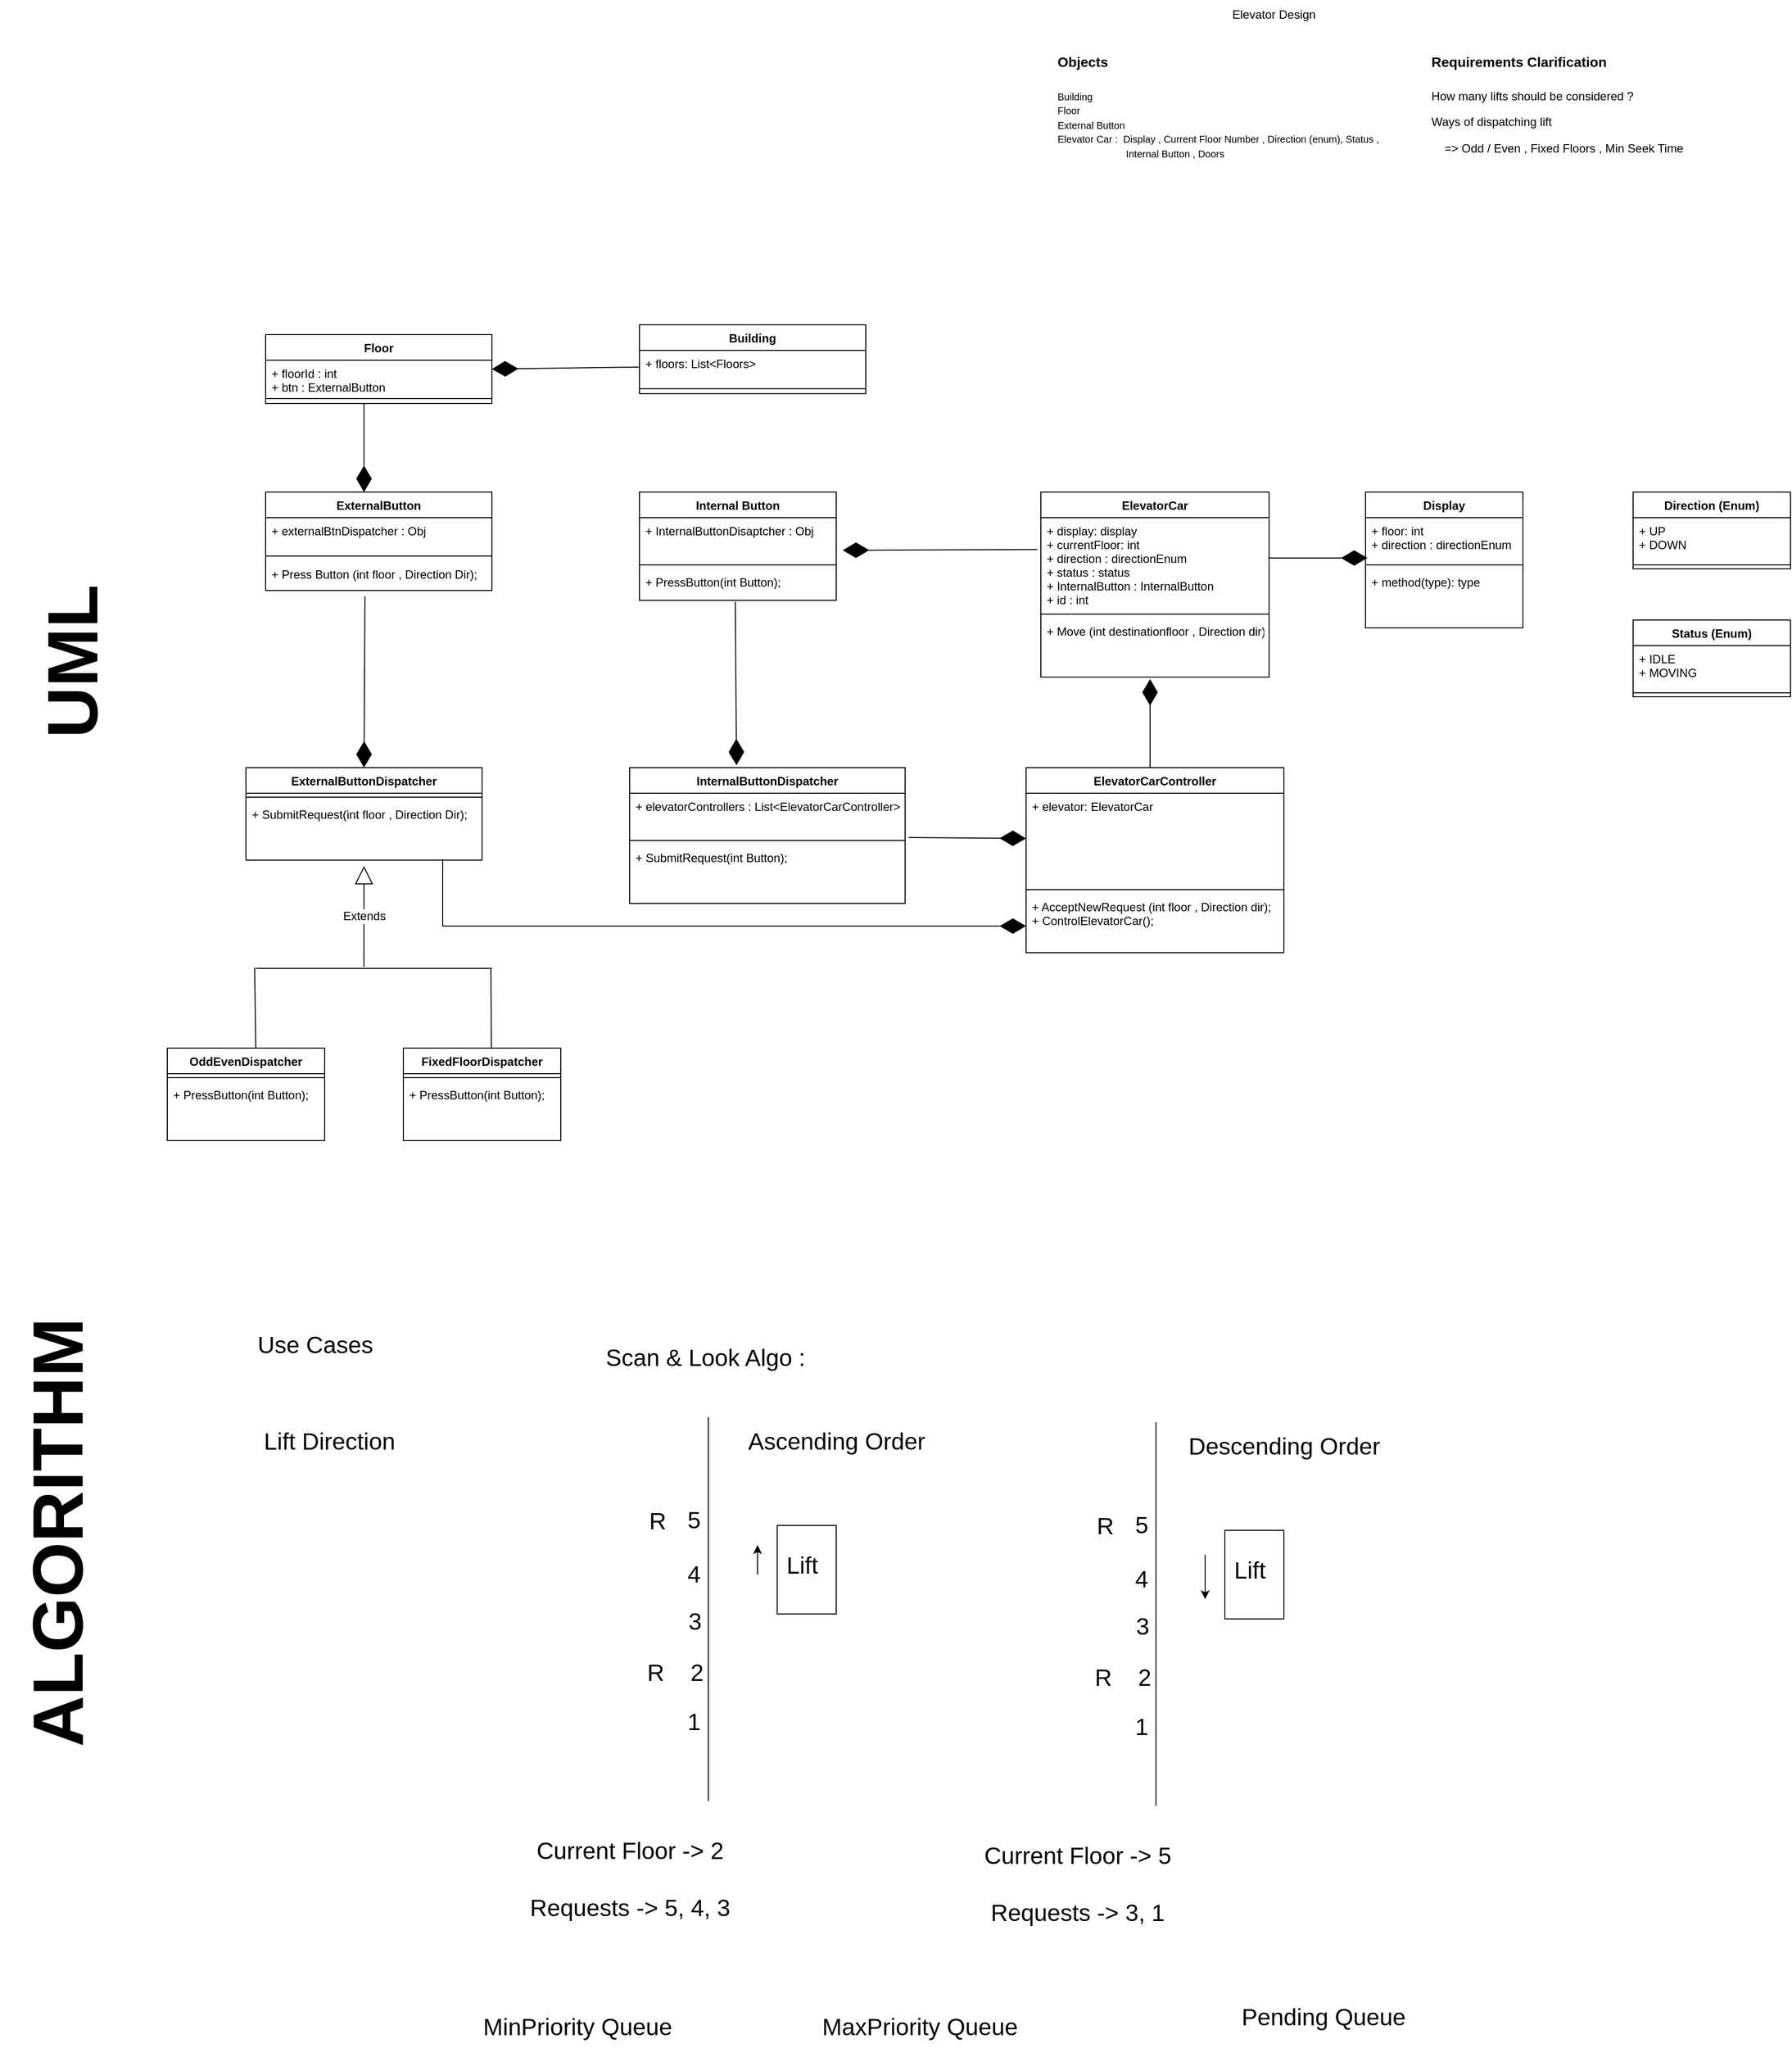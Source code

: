 <mxfile version="20.8.8" type="github">
  <diagram name="Page-1" id="c4acf3e9-155e-7222-9cf6-157b1a14988f">
    <mxGraphModel dx="3924" dy="996" grid="1" gridSize="10" guides="1" tooltips="1" connect="1" arrows="1" fold="1" page="1" pageScale="1" pageWidth="850" pageHeight="1100" background="none" math="0" shadow="0">
      <root>
        <mxCell id="0" />
        <mxCell id="1" parent="0" />
        <mxCell id="nZJ_XerWQQLApMEWjYs8-2" value="Elevator Design" style="text;html=1;strokeColor=none;fillColor=none;align=center;verticalAlign=middle;whiteSpace=wrap;rounded=0;" vertex="1" parent="1">
          <mxGeometry x="300" width="150" height="30" as="geometry" />
        </mxCell>
        <mxCell id="nZJ_XerWQQLApMEWjYs8-3" value="" style="shape=image;html=1;verticalAlign=top;verticalLabelPosition=bottom;labelBackgroundColor=#ffffff;imageAspect=0;aspect=fixed;image=https://cdn4.iconfinder.com/data/icons/aiga-symbol-signs/612/aiga_elevator_bg-128.png" vertex="1" parent="1">
          <mxGeometry x="70" y="40" width="58" height="58" as="geometry" />
        </mxCell>
        <mxCell id="nZJ_XerWQQLApMEWjYs8-4" value="&lt;h1&gt;&lt;font style=&quot;font-size: 14px;&quot;&gt;Requirements Clarification&lt;/font&gt;&lt;/h1&gt;&lt;p&gt;&lt;font style=&quot;font-size: 12px;&quot;&gt;How many lifts should be considered ?&lt;/font&gt;&lt;/p&gt;&lt;p&gt;&lt;font style=&quot;font-size: 12px;&quot;&gt;Ways of dispatching lift&amp;nbsp;&lt;/font&gt;&lt;/p&gt;&lt;p&gt;&lt;font style=&quot;font-size: 12px;&quot;&gt;&amp;nbsp; &amp;nbsp; =&amp;gt; Odd / Even , Fixed Floors ,&amp;nbsp;&lt;span style=&quot;background-color: initial;&quot;&gt;Min Seek Time&lt;/span&gt;&lt;/font&gt;&lt;/p&gt;&lt;p&gt;&amp;nbsp;&lt;/p&gt;&lt;p&gt;&lt;br&gt;&lt;/p&gt;&lt;p&gt;&lt;br&gt;&lt;/p&gt;" style="text;html=1;strokeColor=none;fillColor=none;spacing=5;spacingTop=-20;whiteSpace=wrap;overflow=hidden;rounded=0;" vertex="1" parent="1">
          <mxGeometry x="530" y="40" width="310" height="200" as="geometry" />
        </mxCell>
        <mxCell id="nZJ_XerWQQLApMEWjYs8-9" value="&lt;h1&gt;&lt;span style=&quot;background-color: initial;&quot;&gt;&lt;font style=&quot;font-size: 14px;&quot;&gt;Objects&amp;nbsp;&lt;/font&gt;&lt;/span&gt;&lt;/h1&gt;&lt;div&gt;&lt;span style=&quot;background-color: initial;&quot;&gt;&lt;font style=&quot;font-size: 10px;&quot;&gt;Building&amp;nbsp;&lt;/font&gt;&lt;/span&gt;&lt;/div&gt;&lt;div&gt;&lt;span style=&quot;background-color: initial;&quot;&gt;&lt;font style=&quot;font-size: 10px;&quot;&gt;Floor&lt;/font&gt;&lt;/span&gt;&lt;/div&gt;&lt;div&gt;&lt;span style=&quot;background-color: initial;&quot;&gt;&lt;font style=&quot;font-size: 10px;&quot;&gt;External Button&lt;/font&gt;&lt;/span&gt;&lt;/div&gt;&lt;div&gt;&lt;span style=&quot;background-color: initial;&quot;&gt;&lt;font style=&quot;font-size: 10px;&quot;&gt;Elevator Car :&amp;nbsp; Display , Current Floor Number , Direction (enum), Status ,&amp;nbsp; &amp;nbsp; &amp;nbsp; &amp;nbsp; &amp;nbsp; &amp;nbsp; &amp;nbsp; &amp;nbsp; &amp;nbsp; &amp;nbsp; &amp;nbsp; &amp;nbsp; &amp;nbsp; &amp;nbsp; &amp;nbsp; &amp;nbsp;Internal Button , Doors&lt;/font&gt;&lt;/span&gt;&lt;/div&gt;&lt;div&gt;&lt;span style=&quot;background-color: initial;&quot;&gt;&lt;font style=&quot;font-size: 10px;&quot;&gt;&lt;br&gt;&lt;/font&gt;&lt;/span&gt;&lt;/div&gt;" style="text;html=1;strokeColor=none;fillColor=none;spacing=5;spacingTop=-20;whiteSpace=wrap;overflow=hidden;rounded=0;" vertex="1" parent="1">
          <mxGeometry x="150" y="40" width="350" height="130" as="geometry" />
        </mxCell>
        <mxCell id="nZJ_XerWQQLApMEWjYs8-10" value="Display" style="swimlane;fontStyle=1;align=center;verticalAlign=top;childLayout=stackLayout;horizontal=1;startSize=26;horizontalStack=0;resizeParent=1;resizeParentMax=0;resizeLast=0;collapsible=1;marginBottom=0;fontSize=12;" vertex="1" parent="1">
          <mxGeometry x="468" y="500" width="160" height="138" as="geometry" />
        </mxCell>
        <mxCell id="nZJ_XerWQQLApMEWjYs8-11" value="+ floor: int&#xa;+ direction : directionEnum" style="text;strokeColor=none;fillColor=none;align=left;verticalAlign=top;spacingLeft=4;spacingRight=4;overflow=hidden;rotatable=0;points=[[0,0.5],[1,0.5]];portConstraint=eastwest;fontSize=12;" vertex="1" parent="nZJ_XerWQQLApMEWjYs8-10">
          <mxGeometry y="26" width="160" height="44" as="geometry" />
        </mxCell>
        <mxCell id="nZJ_XerWQQLApMEWjYs8-12" value="" style="line;strokeWidth=1;fillColor=none;align=left;verticalAlign=middle;spacingTop=-1;spacingLeft=3;spacingRight=3;rotatable=0;labelPosition=right;points=[];portConstraint=eastwest;strokeColor=inherit;fontSize=12;" vertex="1" parent="nZJ_XerWQQLApMEWjYs8-10">
          <mxGeometry y="70" width="160" height="8" as="geometry" />
        </mxCell>
        <mxCell id="nZJ_XerWQQLApMEWjYs8-13" value="+ method(type): type" style="text;strokeColor=none;fillColor=none;align=left;verticalAlign=top;spacingLeft=4;spacingRight=4;overflow=hidden;rotatable=0;points=[[0,0.5],[1,0.5]];portConstraint=eastwest;fontSize=12;" vertex="1" parent="nZJ_XerWQQLApMEWjYs8-10">
          <mxGeometry y="78" width="160" height="60" as="geometry" />
        </mxCell>
        <mxCell id="nZJ_XerWQQLApMEWjYs8-14" value="ElevatorCar" style="swimlane;fontStyle=1;align=center;verticalAlign=top;childLayout=stackLayout;horizontal=1;startSize=26;horizontalStack=0;resizeParent=1;resizeParentMax=0;resizeLast=0;collapsible=1;marginBottom=0;fontSize=12;" vertex="1" parent="1">
          <mxGeometry x="138" y="500" width="232" height="188" as="geometry" />
        </mxCell>
        <mxCell id="nZJ_XerWQQLApMEWjYs8-15" value="+ display: display&#xa;+ currentFloor: int&#xa;+ direction : directionEnum&#xa;+ status : status&#xa;+ InternalButton : InternalButton&#xa;+ id : int&#xa;" style="text;strokeColor=none;fillColor=none;align=left;verticalAlign=top;spacingLeft=4;spacingRight=4;overflow=hidden;rotatable=0;points=[[0,0.5],[1,0.5]];portConstraint=eastwest;fontSize=12;" vertex="1" parent="nZJ_XerWQQLApMEWjYs8-14">
          <mxGeometry y="26" width="232" height="94" as="geometry" />
        </mxCell>
        <mxCell id="nZJ_XerWQQLApMEWjYs8-16" value="" style="line;strokeWidth=1;fillColor=none;align=left;verticalAlign=middle;spacingTop=-1;spacingLeft=3;spacingRight=3;rotatable=0;labelPosition=right;points=[];portConstraint=eastwest;strokeColor=inherit;fontSize=12;" vertex="1" parent="nZJ_XerWQQLApMEWjYs8-14">
          <mxGeometry y="120" width="232" height="8" as="geometry" />
        </mxCell>
        <mxCell id="nZJ_XerWQQLApMEWjYs8-17" value="+ Move (int destinationfloor , Direction dir)" style="text;strokeColor=none;fillColor=none;align=left;verticalAlign=top;spacingLeft=4;spacingRight=4;overflow=hidden;rotatable=0;points=[[0,0.5],[1,0.5]];portConstraint=eastwest;fontSize=12;" vertex="1" parent="nZJ_XerWQQLApMEWjYs8-14">
          <mxGeometry y="128" width="232" height="60" as="geometry" />
        </mxCell>
        <mxCell id="nZJ_XerWQQLApMEWjYs8-20" value="Direction (Enum)" style="swimlane;fontStyle=1;align=center;verticalAlign=top;childLayout=stackLayout;horizontal=1;startSize=26;horizontalStack=0;resizeParent=1;resizeParentMax=0;resizeLast=0;collapsible=1;marginBottom=0;fontSize=12;" vertex="1" parent="1">
          <mxGeometry x="740" y="500" width="160" height="78" as="geometry" />
        </mxCell>
        <mxCell id="nZJ_XerWQQLApMEWjYs8-21" value="+ UP&#xa;+ DOWN" style="text;strokeColor=none;fillColor=none;align=left;verticalAlign=top;spacingLeft=4;spacingRight=4;overflow=hidden;rotatable=0;points=[[0,0.5],[1,0.5]];portConstraint=eastwest;fontSize=12;" vertex="1" parent="nZJ_XerWQQLApMEWjYs8-20">
          <mxGeometry y="26" width="160" height="44" as="geometry" />
        </mxCell>
        <mxCell id="nZJ_XerWQQLApMEWjYs8-22" value="" style="line;strokeWidth=1;fillColor=none;align=left;verticalAlign=middle;spacingTop=-1;spacingLeft=3;spacingRight=3;rotatable=0;labelPosition=right;points=[];portConstraint=eastwest;strokeColor=inherit;fontSize=12;" vertex="1" parent="nZJ_XerWQQLApMEWjYs8-20">
          <mxGeometry y="70" width="160" height="8" as="geometry" />
        </mxCell>
        <mxCell id="nZJ_XerWQQLApMEWjYs8-24" value="Status (Enum)" style="swimlane;fontStyle=1;align=center;verticalAlign=top;childLayout=stackLayout;horizontal=1;startSize=26;horizontalStack=0;resizeParent=1;resizeParentMax=0;resizeLast=0;collapsible=1;marginBottom=0;fontSize=12;" vertex="1" parent="1">
          <mxGeometry x="740" y="630" width="160" height="78" as="geometry" />
        </mxCell>
        <mxCell id="nZJ_XerWQQLApMEWjYs8-25" value="+ IDLE&#xa;+ MOVING" style="text;strokeColor=none;fillColor=none;align=left;verticalAlign=top;spacingLeft=4;spacingRight=4;overflow=hidden;rotatable=0;points=[[0,0.5],[1,0.5]];portConstraint=eastwest;fontSize=12;" vertex="1" parent="nZJ_XerWQQLApMEWjYs8-24">
          <mxGeometry y="26" width="160" height="44" as="geometry" />
        </mxCell>
        <mxCell id="nZJ_XerWQQLApMEWjYs8-26" value="" style="line;strokeWidth=1;fillColor=none;align=left;verticalAlign=middle;spacingTop=-1;spacingLeft=3;spacingRight=3;rotatable=0;labelPosition=right;points=[];portConstraint=eastwest;strokeColor=inherit;fontSize=12;" vertex="1" parent="nZJ_XerWQQLApMEWjYs8-24">
          <mxGeometry y="70" width="160" height="8" as="geometry" />
        </mxCell>
        <mxCell id="nZJ_XerWQQLApMEWjYs8-27" value="Internal Button" style="swimlane;fontStyle=1;align=center;verticalAlign=top;childLayout=stackLayout;horizontal=1;startSize=26;horizontalStack=0;resizeParent=1;resizeParentMax=0;resizeLast=0;collapsible=1;marginBottom=0;fontSize=12;" vertex="1" parent="1">
          <mxGeometry x="-270" y="500" width="200" height="110" as="geometry" />
        </mxCell>
        <mxCell id="nZJ_XerWQQLApMEWjYs8-28" value="+ InternalButtonDisaptcher : Obj" style="text;strokeColor=none;fillColor=none;align=left;verticalAlign=top;spacingLeft=4;spacingRight=4;overflow=hidden;rotatable=0;points=[[0,0.5],[1,0.5]];portConstraint=eastwest;fontSize=12;" vertex="1" parent="nZJ_XerWQQLApMEWjYs8-27">
          <mxGeometry y="26" width="200" height="44" as="geometry" />
        </mxCell>
        <mxCell id="nZJ_XerWQQLApMEWjYs8-29" value="" style="line;strokeWidth=1;fillColor=none;align=left;verticalAlign=middle;spacingTop=-1;spacingLeft=3;spacingRight=3;rotatable=0;labelPosition=right;points=[];portConstraint=eastwest;strokeColor=inherit;fontSize=12;" vertex="1" parent="nZJ_XerWQQLApMEWjYs8-27">
          <mxGeometry y="70" width="200" height="8" as="geometry" />
        </mxCell>
        <mxCell id="nZJ_XerWQQLApMEWjYs8-30" value="+ PressButton(int Button);" style="text;strokeColor=none;fillColor=none;align=left;verticalAlign=top;spacingLeft=4;spacingRight=4;overflow=hidden;rotatable=0;points=[[0,0.5],[1,0.5]];portConstraint=eastwest;fontSize=12;" vertex="1" parent="nZJ_XerWQQLApMEWjYs8-27">
          <mxGeometry y="78" width="200" height="32" as="geometry" />
        </mxCell>
        <mxCell id="nZJ_XerWQQLApMEWjYs8-19" value="" style="endArrow=diamondThin;endFill=1;endSize=24;html=1;rounded=0;fontSize=12;" edge="1" parent="1">
          <mxGeometry width="160" relative="1" as="geometry">
            <mxPoint x="369" y="567" as="sourcePoint" />
            <mxPoint x="470" y="567" as="targetPoint" />
          </mxGeometry>
        </mxCell>
        <mxCell id="nZJ_XerWQQLApMEWjYs8-31" value="" style="endArrow=diamondThin;endFill=1;endSize=24;html=1;rounded=0;fontSize=12;exitX=-0.015;exitY=0.344;exitDx=0;exitDy=0;exitPerimeter=0;entryX=1.033;entryY=0.754;entryDx=0;entryDy=0;entryPerimeter=0;" edge="1" parent="1" source="nZJ_XerWQQLApMEWjYs8-15" target="nZJ_XerWQQLApMEWjYs8-28">
          <mxGeometry width="160" relative="1" as="geometry">
            <mxPoint x="130" y="510" as="sourcePoint" />
            <mxPoint x="10" y="558" as="targetPoint" />
          </mxGeometry>
        </mxCell>
        <mxCell id="nZJ_XerWQQLApMEWjYs8-32" value="ElevatorCarController" style="swimlane;fontStyle=1;align=center;verticalAlign=top;childLayout=stackLayout;horizontal=1;startSize=26;horizontalStack=0;resizeParent=1;resizeParentMax=0;resizeLast=0;collapsible=1;marginBottom=0;fontSize=12;" vertex="1" parent="1">
          <mxGeometry x="123" y="780" width="262" height="188" as="geometry" />
        </mxCell>
        <mxCell id="nZJ_XerWQQLApMEWjYs8-33" value="+ elevator: ElevatorCar&#xa;&#xa;" style="text;strokeColor=none;fillColor=none;align=left;verticalAlign=top;spacingLeft=4;spacingRight=4;overflow=hidden;rotatable=0;points=[[0,0.5],[1,0.5]];portConstraint=eastwest;fontSize=12;" vertex="1" parent="nZJ_XerWQQLApMEWjYs8-32">
          <mxGeometry y="26" width="262" height="94" as="geometry" />
        </mxCell>
        <mxCell id="nZJ_XerWQQLApMEWjYs8-34" value="" style="line;strokeWidth=1;fillColor=none;align=left;verticalAlign=middle;spacingTop=-1;spacingLeft=3;spacingRight=3;rotatable=0;labelPosition=right;points=[];portConstraint=eastwest;strokeColor=inherit;fontSize=12;" vertex="1" parent="nZJ_XerWQQLApMEWjYs8-32">
          <mxGeometry y="120" width="262" height="8" as="geometry" />
        </mxCell>
        <mxCell id="nZJ_XerWQQLApMEWjYs8-35" value="+ AcceptNewRequest (int floor , Direction dir);&#xa;+ ControlElevatorCar();" style="text;strokeColor=none;fillColor=none;align=left;verticalAlign=top;spacingLeft=4;spacingRight=4;overflow=hidden;rotatable=0;points=[[0,0.5],[1,0.5]];portConstraint=eastwest;fontSize=12;" vertex="1" parent="nZJ_XerWQQLApMEWjYs8-32">
          <mxGeometry y="128" width="262" height="60" as="geometry" />
        </mxCell>
        <mxCell id="nZJ_XerWQQLApMEWjYs8-37" value="" style="endArrow=diamondThin;endFill=1;endSize=24;html=1;rounded=0;fontSize=12;" edge="1" parent="1">
          <mxGeometry width="160" relative="1" as="geometry">
            <mxPoint x="249" y="780" as="sourcePoint" />
            <mxPoint x="249" y="690" as="targetPoint" />
          </mxGeometry>
        </mxCell>
        <mxCell id="nZJ_XerWQQLApMEWjYs8-38" value="ExternalButtonDispatcher" style="swimlane;fontStyle=1;align=center;verticalAlign=top;childLayout=stackLayout;horizontal=1;startSize=26;horizontalStack=0;resizeParent=1;resizeParentMax=0;resizeLast=0;collapsible=1;marginBottom=0;fontSize=12;" vertex="1" parent="1">
          <mxGeometry x="-670" y="780" width="240" height="94" as="geometry" />
        </mxCell>
        <mxCell id="nZJ_XerWQQLApMEWjYs8-40" value="" style="line;strokeWidth=1;fillColor=none;align=left;verticalAlign=middle;spacingTop=-1;spacingLeft=3;spacingRight=3;rotatable=0;labelPosition=right;points=[];portConstraint=eastwest;strokeColor=inherit;fontSize=12;" vertex="1" parent="nZJ_XerWQQLApMEWjYs8-38">
          <mxGeometry y="26" width="240" height="8" as="geometry" />
        </mxCell>
        <mxCell id="nZJ_XerWQQLApMEWjYs8-41" value="+ SubmitRequest(int floor , Direction Dir);" style="text;strokeColor=none;fillColor=none;align=left;verticalAlign=top;spacingLeft=4;spacingRight=4;overflow=hidden;rotatable=0;points=[[0,0.5],[1,0.5]];portConstraint=eastwest;fontSize=12;" vertex="1" parent="nZJ_XerWQQLApMEWjYs8-38">
          <mxGeometry y="34" width="240" height="60" as="geometry" />
        </mxCell>
        <mxCell id="nZJ_XerWQQLApMEWjYs8-42" value="InternalButtonDispatcher" style="swimlane;fontStyle=1;align=center;verticalAlign=top;childLayout=stackLayout;horizontal=1;startSize=26;horizontalStack=0;resizeParent=1;resizeParentMax=0;resizeLast=0;collapsible=1;marginBottom=0;fontSize=12;" vertex="1" parent="1">
          <mxGeometry x="-280" y="780" width="280" height="138" as="geometry" />
        </mxCell>
        <mxCell id="nZJ_XerWQQLApMEWjYs8-43" value="+ elevatorControllers : List&lt;ElevatorCarController&gt;&#xa;" style="text;strokeColor=none;fillColor=none;align=left;verticalAlign=top;spacingLeft=4;spacingRight=4;overflow=hidden;rotatable=0;points=[[0,0.5],[1,0.5]];portConstraint=eastwest;fontSize=12;" vertex="1" parent="nZJ_XerWQQLApMEWjYs8-42">
          <mxGeometry y="26" width="280" height="44" as="geometry" />
        </mxCell>
        <mxCell id="nZJ_XerWQQLApMEWjYs8-44" value="" style="line;strokeWidth=1;fillColor=none;align=left;verticalAlign=middle;spacingTop=-1;spacingLeft=3;spacingRight=3;rotatable=0;labelPosition=right;points=[];portConstraint=eastwest;strokeColor=inherit;fontSize=12;" vertex="1" parent="nZJ_XerWQQLApMEWjYs8-42">
          <mxGeometry y="70" width="280" height="8" as="geometry" />
        </mxCell>
        <mxCell id="nZJ_XerWQQLApMEWjYs8-45" value="+ SubmitRequest(int Button);" style="text;strokeColor=none;fillColor=none;align=left;verticalAlign=top;spacingLeft=4;spacingRight=4;overflow=hidden;rotatable=0;points=[[0,0.5],[1,0.5]];portConstraint=eastwest;fontSize=12;" vertex="1" parent="nZJ_XerWQQLApMEWjYs8-42">
          <mxGeometry y="78" width="280" height="60" as="geometry" />
        </mxCell>
        <mxCell id="nZJ_XerWQQLApMEWjYs8-46" value="" style="endArrow=diamondThin;endFill=1;endSize=24;html=1;rounded=0;fontSize=12;exitX=1.013;exitY=1.023;exitDx=0;exitDy=0;exitPerimeter=0;" edge="1" parent="1" source="nZJ_XerWQQLApMEWjYs8-43" target="nZJ_XerWQQLApMEWjYs8-33">
          <mxGeometry width="160" relative="1" as="geometry">
            <mxPoint x="259" y="790" as="sourcePoint" />
            <mxPoint x="259" y="700" as="targetPoint" />
          </mxGeometry>
        </mxCell>
        <mxCell id="nZJ_XerWQQLApMEWjYs8-47" value="" style="endArrow=diamondThin;endFill=1;endSize=24;html=1;rounded=0;fontSize=12;exitX=0.487;exitY=1.047;exitDx=0;exitDy=0;exitPerimeter=0;entryX=0.388;entryY=-0.017;entryDx=0;entryDy=0;entryPerimeter=0;" edge="1" parent="1" source="nZJ_XerWQQLApMEWjYs8-30" target="nZJ_XerWQQLApMEWjYs8-42">
          <mxGeometry width="160" relative="1" as="geometry">
            <mxPoint x="-6.36" y="860.012" as="sourcePoint" />
            <mxPoint x="133" y="861.552" as="targetPoint" />
          </mxGeometry>
        </mxCell>
        <mxCell id="nZJ_XerWQQLApMEWjYs8-48" value="OddEvenDispatcher" style="swimlane;fontStyle=1;align=center;verticalAlign=top;childLayout=stackLayout;horizontal=1;startSize=26;horizontalStack=0;resizeParent=1;resizeParentMax=0;resizeLast=0;collapsible=1;marginBottom=0;fontSize=12;" vertex="1" parent="1">
          <mxGeometry x="-750" y="1065" width="160" height="94" as="geometry" />
        </mxCell>
        <mxCell id="nZJ_XerWQQLApMEWjYs8-50" value="" style="line;strokeWidth=1;fillColor=none;align=left;verticalAlign=middle;spacingTop=-1;spacingLeft=3;spacingRight=3;rotatable=0;labelPosition=right;points=[];portConstraint=eastwest;strokeColor=inherit;fontSize=12;" vertex="1" parent="nZJ_XerWQQLApMEWjYs8-48">
          <mxGeometry y="26" width="160" height="8" as="geometry" />
        </mxCell>
        <mxCell id="nZJ_XerWQQLApMEWjYs8-51" value="+ PressButton(int Button);" style="text;strokeColor=none;fillColor=none;align=left;verticalAlign=top;spacingLeft=4;spacingRight=4;overflow=hidden;rotatable=0;points=[[0,0.5],[1,0.5]];portConstraint=eastwest;fontSize=12;" vertex="1" parent="nZJ_XerWQQLApMEWjYs8-48">
          <mxGeometry y="34" width="160" height="60" as="geometry" />
        </mxCell>
        <mxCell id="nZJ_XerWQQLApMEWjYs8-52" value="FixedFloorDispatcher" style="swimlane;fontStyle=1;align=center;verticalAlign=top;childLayout=stackLayout;horizontal=1;startSize=26;horizontalStack=0;resizeParent=1;resizeParentMax=0;resizeLast=0;collapsible=1;marginBottom=0;fontSize=12;" vertex="1" parent="1">
          <mxGeometry x="-510" y="1065" width="160" height="94" as="geometry" />
        </mxCell>
        <mxCell id="nZJ_XerWQQLApMEWjYs8-54" value="" style="line;strokeWidth=1;fillColor=none;align=left;verticalAlign=middle;spacingTop=-1;spacingLeft=3;spacingRight=3;rotatable=0;labelPosition=right;points=[];portConstraint=eastwest;strokeColor=inherit;fontSize=12;" vertex="1" parent="nZJ_XerWQQLApMEWjYs8-52">
          <mxGeometry y="26" width="160" height="8" as="geometry" />
        </mxCell>
        <mxCell id="nZJ_XerWQQLApMEWjYs8-55" value="+ PressButton(int Button);" style="text;strokeColor=none;fillColor=none;align=left;verticalAlign=top;spacingLeft=4;spacingRight=4;overflow=hidden;rotatable=0;points=[[0,0.5],[1,0.5]];portConstraint=eastwest;fontSize=12;" vertex="1" parent="nZJ_XerWQQLApMEWjYs8-52">
          <mxGeometry y="34" width="160" height="60" as="geometry" />
        </mxCell>
        <mxCell id="nZJ_XerWQQLApMEWjYs8-59" value="" style="line;strokeWidth=1;fillColor=none;align=left;verticalAlign=middle;spacingTop=-1;spacingLeft=3;spacingRight=3;rotatable=0;labelPosition=right;points=[];portConstraint=eastwest;strokeColor=inherit;fontSize=12;" vertex="1" parent="1">
          <mxGeometry x="-660" y="980" width="240" height="8" as="geometry" />
        </mxCell>
        <mxCell id="nZJ_XerWQQLApMEWjYs8-63" value="" style="endArrow=none;html=1;rounded=0;fontSize=12;entryX=-0.005;entryY=0.412;entryDx=0;entryDy=0;entryPerimeter=0;" edge="1" parent="1" target="nZJ_XerWQQLApMEWjYs8-59">
          <mxGeometry width="50" height="50" relative="1" as="geometry">
            <mxPoint x="-660" y="1065" as="sourcePoint" />
            <mxPoint x="-660" y="995" as="targetPoint" />
          </mxGeometry>
        </mxCell>
        <mxCell id="nZJ_XerWQQLApMEWjYs8-64" value="" style="endArrow=none;html=1;rounded=0;fontSize=12;exitX=0.559;exitY=0.009;exitDx=0;exitDy=0;exitPerimeter=0;" edge="1" parent="1" source="nZJ_XerWQQLApMEWjYs8-52">
          <mxGeometry width="50" height="50" relative="1" as="geometry">
            <mxPoint x="-650.0" y="1075" as="sourcePoint" />
            <mxPoint x="-421" y="984" as="targetPoint" />
          </mxGeometry>
        </mxCell>
        <mxCell id="nZJ_XerWQQLApMEWjYs8-65" value="Extends" style="endArrow=block;endSize=16;endFill=0;html=1;rounded=0;fontSize=12;exitX=0.458;exitY=0.319;exitDx=0;exitDy=0;exitPerimeter=0;" edge="1" parent="1" source="nZJ_XerWQQLApMEWjYs8-59">
          <mxGeometry width="160" relative="1" as="geometry">
            <mxPoint x="-148" y="1140" as="sourcePoint" />
            <mxPoint x="-550" y="880" as="targetPoint" />
          </mxGeometry>
        </mxCell>
        <mxCell id="nZJ_XerWQQLApMEWjYs8-66" value="" style="endArrow=diamondThin;endFill=1;endSize=24;html=1;rounded=0;fontSize=12;entryX=0;entryY=0.5;entryDx=0;entryDy=0;" edge="1" parent="1">
          <mxGeometry width="160" relative="1" as="geometry">
            <mxPoint x="-470" y="873" as="sourcePoint" />
            <mxPoint x="123" y="941" as="targetPoint" />
            <Array as="points">
              <mxPoint x="-470" y="941" />
            </Array>
          </mxGeometry>
        </mxCell>
        <mxCell id="nZJ_XerWQQLApMEWjYs8-67" value="ExternalButton" style="swimlane;fontStyle=1;align=center;verticalAlign=top;childLayout=stackLayout;horizontal=1;startSize=26;horizontalStack=0;resizeParent=1;resizeParentMax=0;resizeLast=0;collapsible=1;marginBottom=0;fontSize=12;" vertex="1" parent="1">
          <mxGeometry x="-650" y="500" width="230" height="100" as="geometry" />
        </mxCell>
        <mxCell id="nZJ_XerWQQLApMEWjYs8-72" value="+ externalBtnDispatcher : Obj" style="text;strokeColor=none;fillColor=none;align=left;verticalAlign=top;spacingLeft=4;spacingRight=4;overflow=hidden;rotatable=0;points=[[0,0.5],[1,0.5]];portConstraint=eastwest;fontSize=12;" vertex="1" parent="nZJ_XerWQQLApMEWjYs8-67">
          <mxGeometry y="26" width="230" height="34" as="geometry" />
        </mxCell>
        <mxCell id="nZJ_XerWQQLApMEWjYs8-68" value="" style="line;strokeWidth=1;fillColor=none;align=left;verticalAlign=middle;spacingTop=-1;spacingLeft=3;spacingRight=3;rotatable=0;labelPosition=right;points=[];portConstraint=eastwest;strokeColor=inherit;fontSize=12;" vertex="1" parent="nZJ_XerWQQLApMEWjYs8-67">
          <mxGeometry y="60" width="230" height="10" as="geometry" />
        </mxCell>
        <mxCell id="nZJ_XerWQQLApMEWjYs8-69" value="+ Press Button (int floor , Direction Dir);" style="text;strokeColor=none;fillColor=none;align=left;verticalAlign=top;spacingLeft=4;spacingRight=4;overflow=hidden;rotatable=0;points=[[0,0.5],[1,0.5]];portConstraint=eastwest;fontSize=12;" vertex="1" parent="nZJ_XerWQQLApMEWjYs8-67">
          <mxGeometry y="70" width="230" height="30" as="geometry" />
        </mxCell>
        <mxCell id="nZJ_XerWQQLApMEWjYs8-70" value="" style="endArrow=diamondThin;endFill=1;endSize=24;html=1;rounded=0;fontSize=12;entryX=0.5;entryY=0;entryDx=0;entryDy=0;exitX=0.439;exitY=1.196;exitDx=0;exitDy=0;exitPerimeter=0;" edge="1" parent="1" source="nZJ_XerWQQLApMEWjYs8-69" target="nZJ_XerWQQLApMEWjYs8-38">
          <mxGeometry width="160" relative="1" as="geometry">
            <mxPoint x="-390" y="1038" as="sourcePoint" />
            <mxPoint x="133" y="861.96" as="targetPoint" />
          </mxGeometry>
        </mxCell>
        <mxCell id="nZJ_XerWQQLApMEWjYs8-73" value="Floor" style="swimlane;fontStyle=1;align=center;verticalAlign=top;childLayout=stackLayout;horizontal=1;startSize=26;horizontalStack=0;resizeParent=1;resizeParentMax=0;resizeLast=0;collapsible=1;marginBottom=0;fontSize=12;" vertex="1" parent="1">
          <mxGeometry x="-650" y="340" width="230" height="70" as="geometry" />
        </mxCell>
        <mxCell id="nZJ_XerWQQLApMEWjYs8-74" value="+ floorId : int&#xa;+ btn : ExternalButton" style="text;strokeColor=none;fillColor=none;align=left;verticalAlign=top;spacingLeft=4;spacingRight=4;overflow=hidden;rotatable=0;points=[[0,0.5],[1,0.5]];portConstraint=eastwest;fontSize=12;" vertex="1" parent="nZJ_XerWQQLApMEWjYs8-73">
          <mxGeometry y="26" width="230" height="34" as="geometry" />
        </mxCell>
        <mxCell id="nZJ_XerWQQLApMEWjYs8-75" value="" style="line;strokeWidth=1;fillColor=none;align=left;verticalAlign=middle;spacingTop=-1;spacingLeft=3;spacingRight=3;rotatable=0;labelPosition=right;points=[];portConstraint=eastwest;strokeColor=inherit;fontSize=12;" vertex="1" parent="nZJ_XerWQQLApMEWjYs8-73">
          <mxGeometry y="60" width="230" height="10" as="geometry" />
        </mxCell>
        <mxCell id="nZJ_XerWQQLApMEWjYs8-77" value="Building" style="swimlane;fontStyle=1;align=center;verticalAlign=top;childLayout=stackLayout;horizontal=1;startSize=26;horizontalStack=0;resizeParent=1;resizeParentMax=0;resizeLast=0;collapsible=1;marginBottom=0;fontSize=12;" vertex="1" parent="1">
          <mxGeometry x="-270" y="330" width="230" height="70" as="geometry" />
        </mxCell>
        <mxCell id="nZJ_XerWQQLApMEWjYs8-78" value="+ floors: List&lt;Floors&gt;" style="text;strokeColor=none;fillColor=none;align=left;verticalAlign=top;spacingLeft=4;spacingRight=4;overflow=hidden;rotatable=0;points=[[0,0.5],[1,0.5]];portConstraint=eastwest;fontSize=12;" vertex="1" parent="nZJ_XerWQQLApMEWjYs8-77">
          <mxGeometry y="26" width="230" height="34" as="geometry" />
        </mxCell>
        <mxCell id="nZJ_XerWQQLApMEWjYs8-79" value="" style="line;strokeWidth=1;fillColor=none;align=left;verticalAlign=middle;spacingTop=-1;spacingLeft=3;spacingRight=3;rotatable=0;labelPosition=right;points=[];portConstraint=eastwest;strokeColor=inherit;fontSize=12;" vertex="1" parent="nZJ_XerWQQLApMEWjYs8-77">
          <mxGeometry y="60" width="230" height="10" as="geometry" />
        </mxCell>
        <mxCell id="nZJ_XerWQQLApMEWjYs8-80" value="" style="endArrow=diamondThin;endFill=1;endSize=24;html=1;rounded=0;fontSize=12;" edge="1" parent="1">
          <mxGeometry width="160" relative="1" as="geometry">
            <mxPoint x="-550" y="410" as="sourcePoint" />
            <mxPoint x="-550" y="500" as="targetPoint" />
          </mxGeometry>
        </mxCell>
        <mxCell id="nZJ_XerWQQLApMEWjYs8-81" value="" style="endArrow=diamondThin;endFill=1;endSize=24;html=1;rounded=0;fontSize=12;exitX=0;exitY=0.5;exitDx=0;exitDy=0;entryX=1;entryY=0.5;entryDx=0;entryDy=0;" edge="1" parent="1" source="nZJ_XerWQQLApMEWjYs8-78" target="nZJ_XerWQQLApMEWjYs8-73">
          <mxGeometry width="160" relative="1" as="geometry">
            <mxPoint x="-540" y="420" as="sourcePoint" />
            <mxPoint x="-540" y="510" as="targetPoint" />
          </mxGeometry>
        </mxCell>
        <mxCell id="nZJ_XerWQQLApMEWjYs8-83" value="" style="text;strokeColor=none;fillColor=none;align=left;verticalAlign=middle;spacingTop=-1;spacingLeft=4;spacingRight=4;rotatable=0;labelPosition=right;points=[];portConstraint=eastwest;fontSize=12;" vertex="1" parent="1">
          <mxGeometry x="-350" y="740" width="20" height="14" as="geometry" />
        </mxCell>
        <mxCell id="nZJ_XerWQQLApMEWjYs8-88" value="&lt;h1&gt;&lt;font style=&quot;font-size: 72px;&quot;&gt;UML&lt;/font&gt;&lt;/h1&gt;" style="text;html=1;strokeColor=none;fillColor=none;spacing=5;spacingTop=-20;whiteSpace=wrap;overflow=hidden;rounded=0;fontSize=12;rotation=-90;" vertex="1" parent="1">
          <mxGeometry x="-930" y="600" width="190" height="120" as="geometry" />
        </mxCell>
        <mxCell id="nZJ_XerWQQLApMEWjYs8-92" value="&lt;h1&gt;&lt;span style=&quot;font-size: 72px;&quot;&gt;ALGORITHM&lt;/span&gt;&lt;/h1&gt;" style="text;html=1;strokeColor=none;fillColor=none;spacing=5;spacingTop=-20;whiteSpace=wrap;overflow=hidden;rounded=0;fontSize=12;rotation=-90;" vertex="1" parent="1">
          <mxGeometry x="-1090" y="1480" width="480" height="120" as="geometry" />
        </mxCell>
        <mxCell id="nZJ_XerWQQLApMEWjYs8-93" value="&lt;font style=&quot;font-size: 24px;&quot;&gt;Use Cases&lt;/font&gt;" style="text;html=1;align=center;verticalAlign=middle;resizable=0;points=[];autosize=1;strokeColor=none;fillColor=none;fontSize=72;" vertex="1" parent="1">
          <mxGeometry x="-670" y="1300" width="140" height="100" as="geometry" />
        </mxCell>
        <mxCell id="nZJ_XerWQQLApMEWjYs8-94" value="" style="shape=image;html=1;verticalAlign=top;verticalLabelPosition=bottom;labelBackgroundColor=#ffffff;imageAspect=0;aspect=fixed;image=https://cdn4.iconfinder.com/data/icons/evil-icons-user-interface/64/arrow_up2-128.png;fontSize=24;" vertex="1" parent="1">
          <mxGeometry x="-670" y="1512" width="78" height="78" as="geometry" />
        </mxCell>
        <mxCell id="nZJ_XerWQQLApMEWjYs8-95" value="" style="shape=image;html=1;verticalAlign=top;verticalLabelPosition=bottom;labelBackgroundColor=#ffffff;imageAspect=0;aspect=fixed;image=https://cdn4.iconfinder.com/data/icons/evil-icons-user-interface/64/arrow_up2-128.png;fontSize=24;" vertex="1" parent="1">
          <mxGeometry x="-564" y="1512" width="78" height="78" as="geometry" />
        </mxCell>
        <mxCell id="nZJ_XerWQQLApMEWjYs8-96" value="" style="shape=image;html=1;verticalAlign=top;verticalLabelPosition=bottom;labelBackgroundColor=#ffffff;imageAspect=0;aspect=fixed;image=https://cdn4.iconfinder.com/data/icons/evil-icons-user-interface/64/arrow_up2-128.png;fontSize=24;rotation=-180;" vertex="1" parent="1">
          <mxGeometry x="-670" y="1552" width="78" height="78" as="geometry" />
        </mxCell>
        <mxCell id="nZJ_XerWQQLApMEWjYs8-97" value="" style="shape=image;html=1;verticalAlign=top;verticalLabelPosition=bottom;labelBackgroundColor=#ffffff;imageAspect=0;aspect=fixed;image=https://cdn4.iconfinder.com/data/icons/evil-icons-user-interface/64/arrow_up2-128.png;fontSize=24;" vertex="1" parent="1">
          <mxGeometry x="-670" y="1590" width="78" height="78" as="geometry" />
        </mxCell>
        <mxCell id="nZJ_XerWQQLApMEWjYs8-98" value="" style="shape=image;html=1;verticalAlign=top;verticalLabelPosition=bottom;labelBackgroundColor=#ffffff;imageAspect=0;aspect=fixed;image=https://cdn4.iconfinder.com/data/icons/evil-icons-user-interface/64/arrow_up2-128.png;fontSize=24;rotation=-180;" vertex="1" parent="1">
          <mxGeometry x="-670" y="1630" width="78" height="78" as="geometry" />
        </mxCell>
        <mxCell id="nZJ_XerWQQLApMEWjYs8-99" value="" style="shape=image;html=1;verticalAlign=top;verticalLabelPosition=bottom;labelBackgroundColor=#ffffff;imageAspect=0;aspect=fixed;image=https://cdn4.iconfinder.com/data/icons/evil-icons-user-interface/64/arrow_up2-128.png;fontSize=24;" vertex="1" parent="1">
          <mxGeometry x="-564" y="1552" width="78" height="78" as="geometry" />
        </mxCell>
        <mxCell id="nZJ_XerWQQLApMEWjYs8-100" value="" style="shape=image;html=1;verticalAlign=top;verticalLabelPosition=bottom;labelBackgroundColor=#ffffff;imageAspect=0;aspect=fixed;image=https://cdn4.iconfinder.com/data/icons/evil-icons-user-interface/64/arrow_up2-128.png;fontSize=24;rotation=-180;" vertex="1" parent="1">
          <mxGeometry x="-564" y="1590" width="78" height="78" as="geometry" />
        </mxCell>
        <mxCell id="nZJ_XerWQQLApMEWjYs8-101" value="" style="shape=image;html=1;verticalAlign=top;verticalLabelPosition=bottom;labelBackgroundColor=#ffffff;imageAspect=0;aspect=fixed;image=https://cdn4.iconfinder.com/data/icons/evil-icons-user-interface/64/arrow_up2-128.png;fontSize=24;rotation=-180;" vertex="1" parent="1">
          <mxGeometry x="-564" y="1630" width="78" height="78" as="geometry" />
        </mxCell>
        <mxCell id="nZJ_XerWQQLApMEWjYs8-103" value="Lift Direction" style="text;html=1;strokeColor=none;fillColor=none;align=center;verticalAlign=middle;whiteSpace=wrap;rounded=0;fontSize=24;" vertex="1" parent="1">
          <mxGeometry x="-660" y="1450" width="150" height="30" as="geometry" />
        </mxCell>
        <mxCell id="nZJ_XerWQQLApMEWjYs8-104" value="Scan &amp;amp; Look Algo :&amp;nbsp;" style="text;html=1;align=center;verticalAlign=middle;resizable=0;points=[];autosize=1;strokeColor=none;fillColor=none;fontSize=24;" vertex="1" parent="1">
          <mxGeometry x="-315" y="1360" width="230" height="40" as="geometry" />
        </mxCell>
        <mxCell id="nZJ_XerWQQLApMEWjYs8-105" value="" style="endArrow=none;html=1;rounded=0;fontSize=24;" edge="1" parent="1">
          <mxGeometry width="50" height="50" relative="1" as="geometry">
            <mxPoint x="-200" y="1830" as="sourcePoint" />
            <mxPoint x="-200" y="1440" as="targetPoint" />
          </mxGeometry>
        </mxCell>
        <mxCell id="nZJ_XerWQQLApMEWjYs8-106" value="" style="rounded=0;whiteSpace=wrap;html=1;fontSize=24;rotation=-90;" vertex="1" parent="1">
          <mxGeometry x="-145" y="1565" width="90" height="60" as="geometry" />
        </mxCell>
        <mxCell id="nZJ_XerWQQLApMEWjYs8-107" value="Lift" style="text;html=1;align=center;verticalAlign=middle;resizable=0;points=[];autosize=1;strokeColor=none;fillColor=none;fontSize=24;" vertex="1" parent="1">
          <mxGeometry x="-135" y="1571" width="60" height="40" as="geometry" />
        </mxCell>
        <mxCell id="nZJ_XerWQQLApMEWjYs8-108" value="" style="endArrow=classic;html=1;rounded=0;fontSize=24;" edge="1" parent="1">
          <mxGeometry width="50" height="50" relative="1" as="geometry">
            <mxPoint x="-150" y="1600" as="sourcePoint" />
            <mxPoint x="-150" y="1570" as="targetPoint" />
          </mxGeometry>
        </mxCell>
        <mxCell id="nZJ_XerWQQLApMEWjYs8-109" value="1" style="text;html=1;align=center;verticalAlign=middle;resizable=0;points=[];autosize=1;strokeColor=none;fillColor=none;fontSize=24;" vertex="1" parent="1">
          <mxGeometry x="-235" y="1730" width="40" height="40" as="geometry" />
        </mxCell>
        <mxCell id="nZJ_XerWQQLApMEWjYs8-110" value="2" style="text;html=1;align=center;verticalAlign=middle;resizable=0;points=[];autosize=1;strokeColor=none;fillColor=none;fontSize=24;" vertex="1" parent="1">
          <mxGeometry x="-232" y="1680" width="40" height="40" as="geometry" />
        </mxCell>
        <mxCell id="nZJ_XerWQQLApMEWjYs8-111" value="3&lt;br&gt;" style="text;html=1;align=center;verticalAlign=middle;resizable=0;points=[];autosize=1;strokeColor=none;fillColor=none;fontSize=24;" vertex="1" parent="1">
          <mxGeometry x="-234" y="1628" width="40" height="40" as="geometry" />
        </mxCell>
        <mxCell id="nZJ_XerWQQLApMEWjYs8-112" value="4" style="text;html=1;align=center;verticalAlign=middle;resizable=0;points=[];autosize=1;strokeColor=none;fillColor=none;fontSize=24;" vertex="1" parent="1">
          <mxGeometry x="-235" y="1580" width="40" height="40" as="geometry" />
        </mxCell>
        <mxCell id="nZJ_XerWQQLApMEWjYs8-113" value="5" style="text;html=1;align=center;verticalAlign=middle;resizable=0;points=[];autosize=1;strokeColor=none;fillColor=none;fontSize=24;" vertex="1" parent="1">
          <mxGeometry x="-235" y="1525" width="40" height="40" as="geometry" />
        </mxCell>
        <mxCell id="nZJ_XerWQQLApMEWjYs8-114" value="R" style="text;html=1;align=center;verticalAlign=middle;resizable=0;points=[];autosize=1;strokeColor=none;fillColor=none;fontSize=24;" vertex="1" parent="1">
          <mxGeometry x="-272" y="1526" width="40" height="40" as="geometry" />
        </mxCell>
        <mxCell id="nZJ_XerWQQLApMEWjYs8-115" value="R" style="text;html=1;align=center;verticalAlign=middle;resizable=0;points=[];autosize=1;strokeColor=none;fillColor=none;fontSize=24;" vertex="1" parent="1">
          <mxGeometry x="-274" y="1680" width="40" height="40" as="geometry" />
        </mxCell>
        <mxCell id="nZJ_XerWQQLApMEWjYs8-116" value="Current Floor -&amp;gt; 2&lt;br&gt;&lt;br&gt;Requests -&amp;gt; 5, 4, 3" style="text;html=1;align=center;verticalAlign=middle;resizable=0;points=[];autosize=1;strokeColor=none;fillColor=none;fontSize=24;" vertex="1" parent="1">
          <mxGeometry x="-395" y="1860" width="230" height="100" as="geometry" />
        </mxCell>
        <mxCell id="nZJ_XerWQQLApMEWjYs8-117" value="Ascending Order" style="text;html=1;align=center;verticalAlign=middle;resizable=0;points=[];autosize=1;strokeColor=none;fillColor=none;fontSize=24;" vertex="1" parent="1">
          <mxGeometry x="-170" y="1445" width="200" height="40" as="geometry" />
        </mxCell>
        <mxCell id="nZJ_XerWQQLApMEWjYs8-118" value="" style="endArrow=none;html=1;rounded=0;fontSize=24;" edge="1" parent="1">
          <mxGeometry width="50" height="50" relative="1" as="geometry">
            <mxPoint x="255" y="1835" as="sourcePoint" />
            <mxPoint x="255" y="1445" as="targetPoint" />
          </mxGeometry>
        </mxCell>
        <mxCell id="nZJ_XerWQQLApMEWjYs8-119" value="" style="rounded=0;whiteSpace=wrap;html=1;fontSize=24;rotation=-90;" vertex="1" parent="1">
          <mxGeometry x="310" y="1570" width="90" height="60" as="geometry" />
        </mxCell>
        <mxCell id="nZJ_XerWQQLApMEWjYs8-120" value="Lift" style="text;html=1;align=center;verticalAlign=middle;resizable=0;points=[];autosize=1;strokeColor=none;fillColor=none;fontSize=24;" vertex="1" parent="1">
          <mxGeometry x="320" y="1576" width="60" height="40" as="geometry" />
        </mxCell>
        <mxCell id="nZJ_XerWQQLApMEWjYs8-121" value="" style="endArrow=classic;html=1;rounded=0;fontSize=24;" edge="1" parent="1">
          <mxGeometry width="50" height="50" relative="1" as="geometry">
            <mxPoint x="305" y="1580" as="sourcePoint" />
            <mxPoint x="305" y="1625" as="targetPoint" />
          </mxGeometry>
        </mxCell>
        <mxCell id="nZJ_XerWQQLApMEWjYs8-122" value="1" style="text;html=1;align=center;verticalAlign=middle;resizable=0;points=[];autosize=1;strokeColor=none;fillColor=none;fontSize=24;" vertex="1" parent="1">
          <mxGeometry x="220" y="1735" width="40" height="40" as="geometry" />
        </mxCell>
        <mxCell id="nZJ_XerWQQLApMEWjYs8-123" value="2" style="text;html=1;align=center;verticalAlign=middle;resizable=0;points=[];autosize=1;strokeColor=none;fillColor=none;fontSize=24;" vertex="1" parent="1">
          <mxGeometry x="223" y="1685" width="40" height="40" as="geometry" />
        </mxCell>
        <mxCell id="nZJ_XerWQQLApMEWjYs8-124" value="3&lt;br&gt;" style="text;html=1;align=center;verticalAlign=middle;resizable=0;points=[];autosize=1;strokeColor=none;fillColor=none;fontSize=24;" vertex="1" parent="1">
          <mxGeometry x="221" y="1633" width="40" height="40" as="geometry" />
        </mxCell>
        <mxCell id="nZJ_XerWQQLApMEWjYs8-125" value="4" style="text;html=1;align=center;verticalAlign=middle;resizable=0;points=[];autosize=1;strokeColor=none;fillColor=none;fontSize=24;" vertex="1" parent="1">
          <mxGeometry x="220" y="1585" width="40" height="40" as="geometry" />
        </mxCell>
        <mxCell id="nZJ_XerWQQLApMEWjYs8-126" value="5" style="text;html=1;align=center;verticalAlign=middle;resizable=0;points=[];autosize=1;strokeColor=none;fillColor=none;fontSize=24;" vertex="1" parent="1">
          <mxGeometry x="220" y="1530" width="40" height="40" as="geometry" />
        </mxCell>
        <mxCell id="nZJ_XerWQQLApMEWjYs8-127" value="R" style="text;html=1;align=center;verticalAlign=middle;resizable=0;points=[];autosize=1;strokeColor=none;fillColor=none;fontSize=24;" vertex="1" parent="1">
          <mxGeometry x="183" y="1531" width="40" height="40" as="geometry" />
        </mxCell>
        <mxCell id="nZJ_XerWQQLApMEWjYs8-128" value="R" style="text;html=1;align=center;verticalAlign=middle;resizable=0;points=[];autosize=1;strokeColor=none;fillColor=none;fontSize=24;" vertex="1" parent="1">
          <mxGeometry x="181" y="1685" width="40" height="40" as="geometry" />
        </mxCell>
        <mxCell id="nZJ_XerWQQLApMEWjYs8-129" value="Current Floor -&amp;gt; 5&lt;br&gt;&lt;br&gt;Requests -&amp;gt; 3, 1" style="text;html=1;align=center;verticalAlign=middle;resizable=0;points=[];autosize=1;strokeColor=none;fillColor=none;fontSize=24;" vertex="1" parent="1">
          <mxGeometry x="70" y="1865" width="210" height="100" as="geometry" />
        </mxCell>
        <mxCell id="nZJ_XerWQQLApMEWjYs8-130" value="Descending Order" style="text;html=1;align=center;verticalAlign=middle;resizable=0;points=[];autosize=1;strokeColor=none;fillColor=none;fontSize=24;" vertex="1" parent="1">
          <mxGeometry x="275" y="1450" width="220" height="40" as="geometry" />
        </mxCell>
        <mxCell id="nZJ_XerWQQLApMEWjYs8-131" value="MinPriority Queue&amp;nbsp;" style="text;html=1;align=center;verticalAlign=middle;resizable=0;points=[];autosize=1;strokeColor=none;fillColor=none;fontSize=24;" vertex="1" parent="1">
          <mxGeometry x="-440" y="2040" width="220" height="40" as="geometry" />
        </mxCell>
        <mxCell id="nZJ_XerWQQLApMEWjYs8-132" value="Pending Queue" style="text;html=1;align=center;verticalAlign=middle;resizable=0;points=[];autosize=1;strokeColor=none;fillColor=none;fontSize=24;" vertex="1" parent="1">
          <mxGeometry x="330" y="2030" width="190" height="40" as="geometry" />
        </mxCell>
        <mxCell id="nZJ_XerWQQLApMEWjYs8-133" value="MaxPriority Queue&amp;nbsp;" style="text;html=1;align=center;verticalAlign=middle;resizable=0;points=[];autosize=1;strokeColor=none;fillColor=none;fontSize=24;" vertex="1" parent="1">
          <mxGeometry x="-97" y="2040" width="230" height="40" as="geometry" />
        </mxCell>
      </root>
    </mxGraphModel>
  </diagram>
</mxfile>
